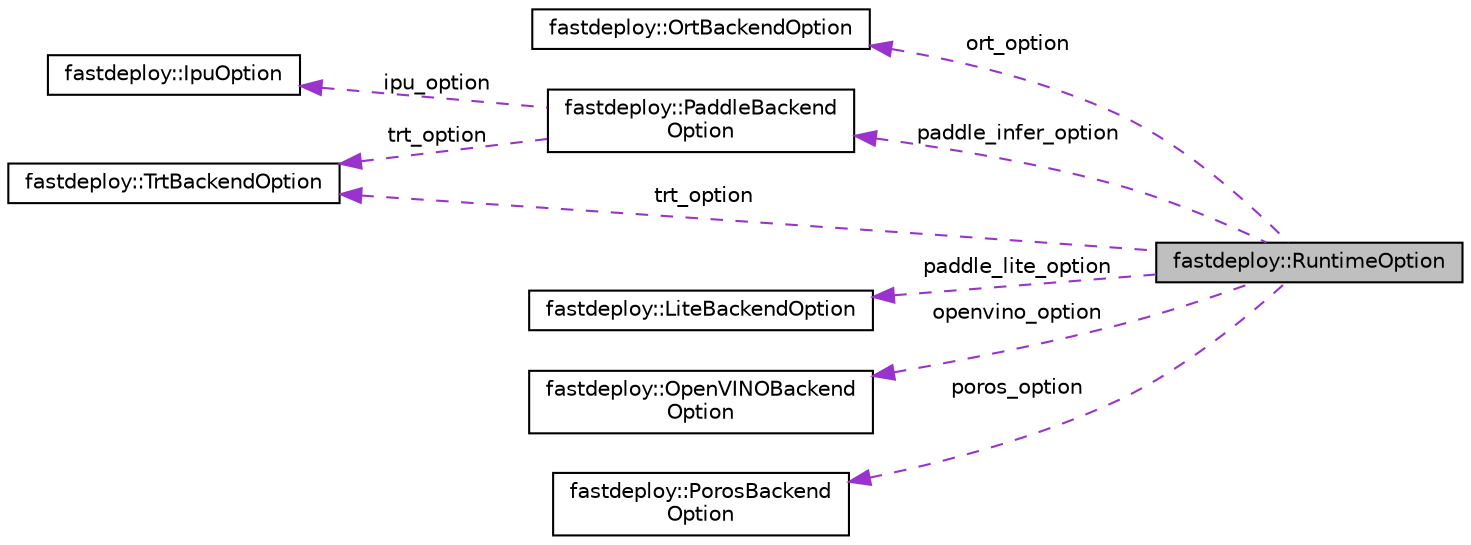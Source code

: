 digraph "fastdeploy::RuntimeOption"
{
  edge [fontname="Helvetica",fontsize="10",labelfontname="Helvetica",labelfontsize="10"];
  node [fontname="Helvetica",fontsize="10",shape=record];
  rankdir="LR";
  Node1 [label="fastdeploy::RuntimeOption",height=0.2,width=0.4,color="black", fillcolor="grey75", style="filled" fontcolor="black"];
  Node2 -> Node1 [dir="back",color="darkorchid3",fontsize="10",style="dashed",label=" ort_option" ,fontname="Helvetica"];
  Node2 [label="fastdeploy::OrtBackendOption",height=0.2,width=0.4,color="black", fillcolor="white", style="filled",URL="$structfastdeploy_1_1OrtBackendOption.html",tooltip="Option object to configure ONNX Runtime backend. "];
  Node3 -> Node1 [dir="back",color="darkorchid3",fontsize="10",style="dashed",label=" paddle_infer_option" ,fontname="Helvetica"];
  Node3 [label="fastdeploy::PaddleBackend\lOption",height=0.2,width=0.4,color="black", fillcolor="white", style="filled",URL="$structfastdeploy_1_1PaddleBackendOption.html",tooltip="Option object to configure Paddle Inference backend. "];
  Node4 -> Node3 [dir="back",color="darkorchid3",fontsize="10",style="dashed",label=" ipu_option" ,fontname="Helvetica"];
  Node4 [label="fastdeploy::IpuOption",height=0.2,width=0.4,color="black", fillcolor="white", style="filled",URL="$structfastdeploy_1_1IpuOption.html",tooltip="Option object to configure GraphCore IPU. "];
  Node5 -> Node3 [dir="back",color="darkorchid3",fontsize="10",style="dashed",label=" trt_option" ,fontname="Helvetica"];
  Node5 [label="fastdeploy::TrtBackendOption",height=0.2,width=0.4,color="black", fillcolor="white", style="filled",URL="$structfastdeploy_1_1TrtBackendOption.html",tooltip="Option object to configure TensorRT backend. "];
  Node6 -> Node1 [dir="back",color="darkorchid3",fontsize="10",style="dashed",label=" paddle_lite_option" ,fontname="Helvetica"];
  Node6 [label="fastdeploy::LiteBackendOption",height=0.2,width=0.4,color="black", fillcolor="white", style="filled",URL="$structfastdeploy_1_1LiteBackendOption.html",tooltip="Option object to configure Paddle Lite backend. "];
  Node7 -> Node1 [dir="back",color="darkorchid3",fontsize="10",style="dashed",label=" openvino_option" ,fontname="Helvetica"];
  Node7 [label="fastdeploy::OpenVINOBackend\lOption",height=0.2,width=0.4,color="black", fillcolor="white", style="filled",URL="$structfastdeploy_1_1OpenVINOBackendOption.html",tooltip="Option object to configure OpenVINO backend. "];
  Node8 -> Node1 [dir="back",color="darkorchid3",fontsize="10",style="dashed",label=" poros_option" ,fontname="Helvetica"];
  Node8 [label="fastdeploy::PorosBackend\lOption",height=0.2,width=0.4,color="black", fillcolor="white", style="filled",URL="$structfastdeploy_1_1PorosBackendOption.html",tooltip="Option object to configure Poros backend. "];
  Node5 -> Node1 [dir="back",color="darkorchid3",fontsize="10",style="dashed",label=" trt_option" ,fontname="Helvetica"];
}

